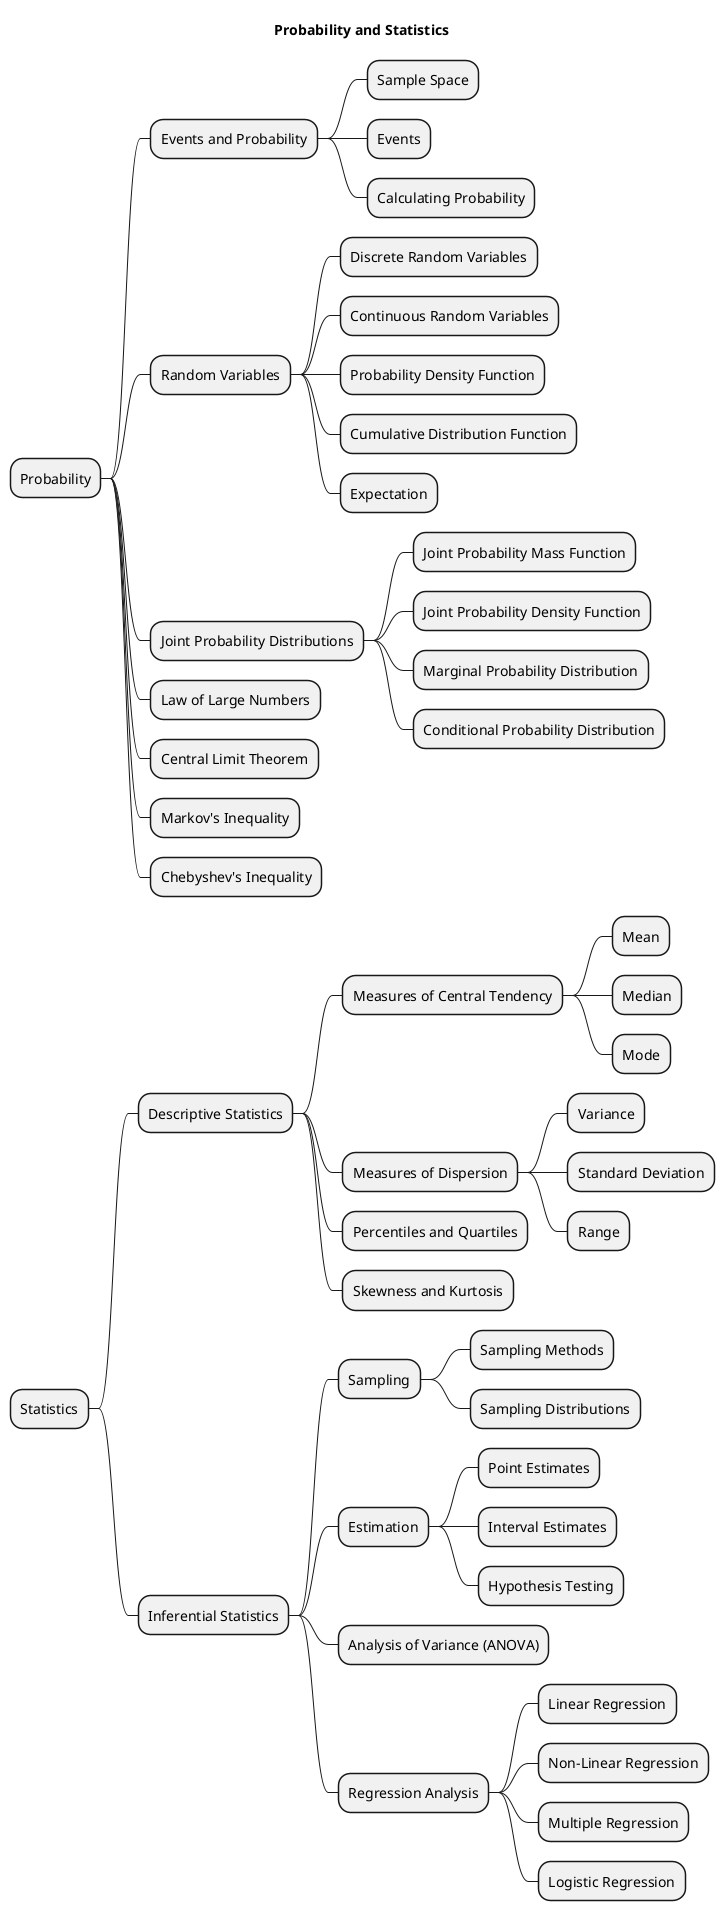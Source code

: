 @startmindmap
title Probability and Statistics
* Probability
** Events and Probability
*** Sample Space
*** Events
*** Calculating Probability
** Random Variables
*** Discrete Random Variables
*** Continuous Random Variables
*** Probability Density Function
*** Cumulative Distribution Function
*** Expectation
** Joint Probability Distributions
*** Joint Probability Mass Function
*** Joint Probability Density Function
*** Marginal Probability Distribution
*** Conditional Probability Distribution
** Law of Large Numbers
** Central Limit Theorem
** Markov's Inequality
** Chebyshev's Inequality
* Statistics
** Descriptive Statistics
*** Measures of Central Tendency
**** Mean
**** Median
**** Mode
*** Measures of Dispersion
**** Variance
**** Standard Deviation
**** Range
*** Percentiles and Quartiles
*** Skewness and Kurtosis
** Inferential Statistics
*** Sampling
**** Sampling Methods
**** Sampling Distributions
*** Estimation
**** Point Estimates
**** Interval Estimates
**** Hypothesis Testing
*** Analysis of Variance (ANOVA)
*** Regression Analysis
**** Linear Regression
**** Non-Linear Regression
**** Multiple Regression
**** Logistic Regression
@endmindmap
